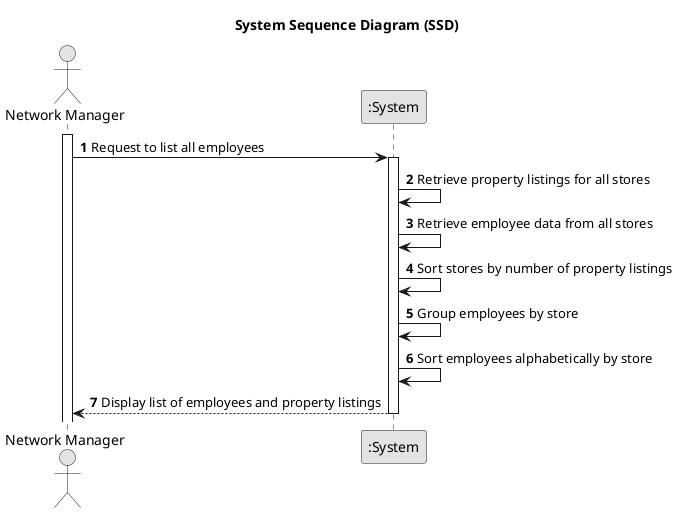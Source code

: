@startuml
skinparam monochrome true
skinparam packageStyle rectangle
skinparam shadowing false

title System Sequence Diagram (SSD)

autonumber
actor "Network Manager" as nm
participant ":System" as System

activate nm

    nm -> System : Request to list all employees
    activate System

        System -> System : Retrieve property listings for all stores
        System -> System : Retrieve employee data from all stores
        System -> System : Sort stores by number of property listings
        System -> System : Group employees by store
        System -> System : Sort employees alphabetically by store


        System --> nm : Display list of employees and property listings
    deactivate System

@enduml